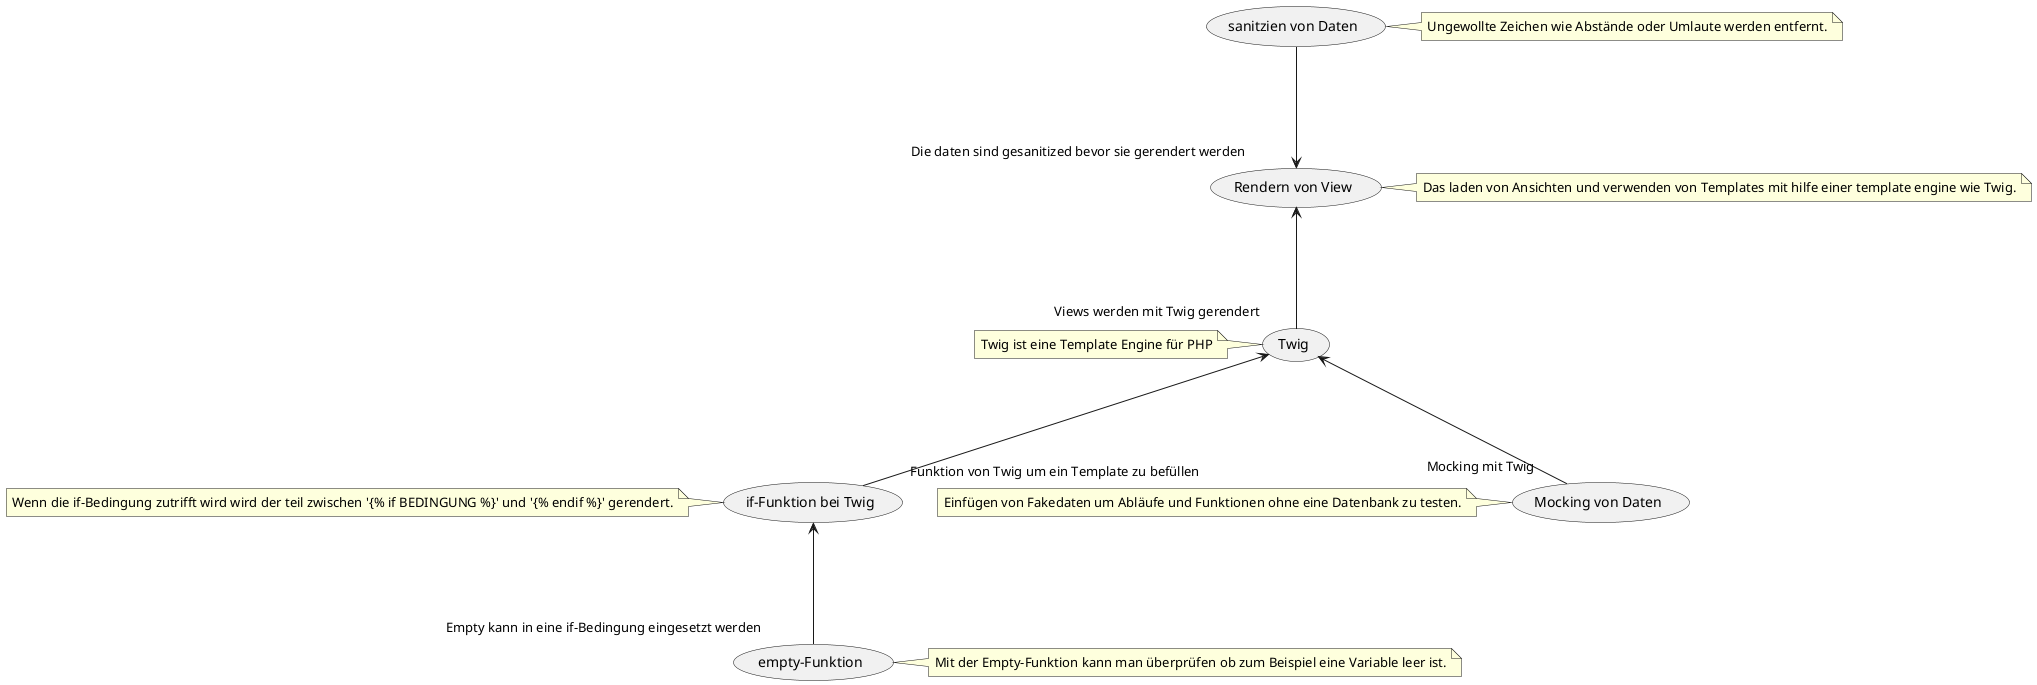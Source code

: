 @startuml "concept map LB2"

(Rendern von View) <--- "Views werden mit Twig gerendert" (Twig)
(Twig) <--- "Funktion von Twig um ein Template zu befüllen" (if-Funktion bei Twig)
(if-Funktion bei Twig) <--- "Empty kann in eine if-Bedingung eingesetzt werden" (empty-Funktion) 
(Twig) <--- "Mocking mit Twig" (Mocking von Daten)
(sanitzien von Daten) --->  "Die daten sind gesanitized bevor sie gerendert werden" (Rendern von View)


note right of (sanitzien von Daten)
Ungewollte Zeichen wie Abstände oder Umlaute werden entfernt.
end note

note left of (Twig)
Twig ist eine Template Engine für PHP
end note

note right of (Rendern von View)
Das laden von Ansichten und verwenden von Templates mit hilfe einer template engine wie Twig.
end note

note left of (if-Funktion bei Twig)
Wenn die if-Bedingung zutrifft wird wird der teil zwischen '{% if BEDINGUNG %}' und '{% endif %}' gerendert.
end note

note right of (empty-Funktion)
Mit der Empty-Funktion kann man überprüfen ob zum Beispiel eine Variable leer ist.
end note

note left of (Mocking von Daten)
Einfügen von Fakedaten um Abläufe und Funktionen ohne eine Datenbank zu testen.
end note
@enduml
@enduml